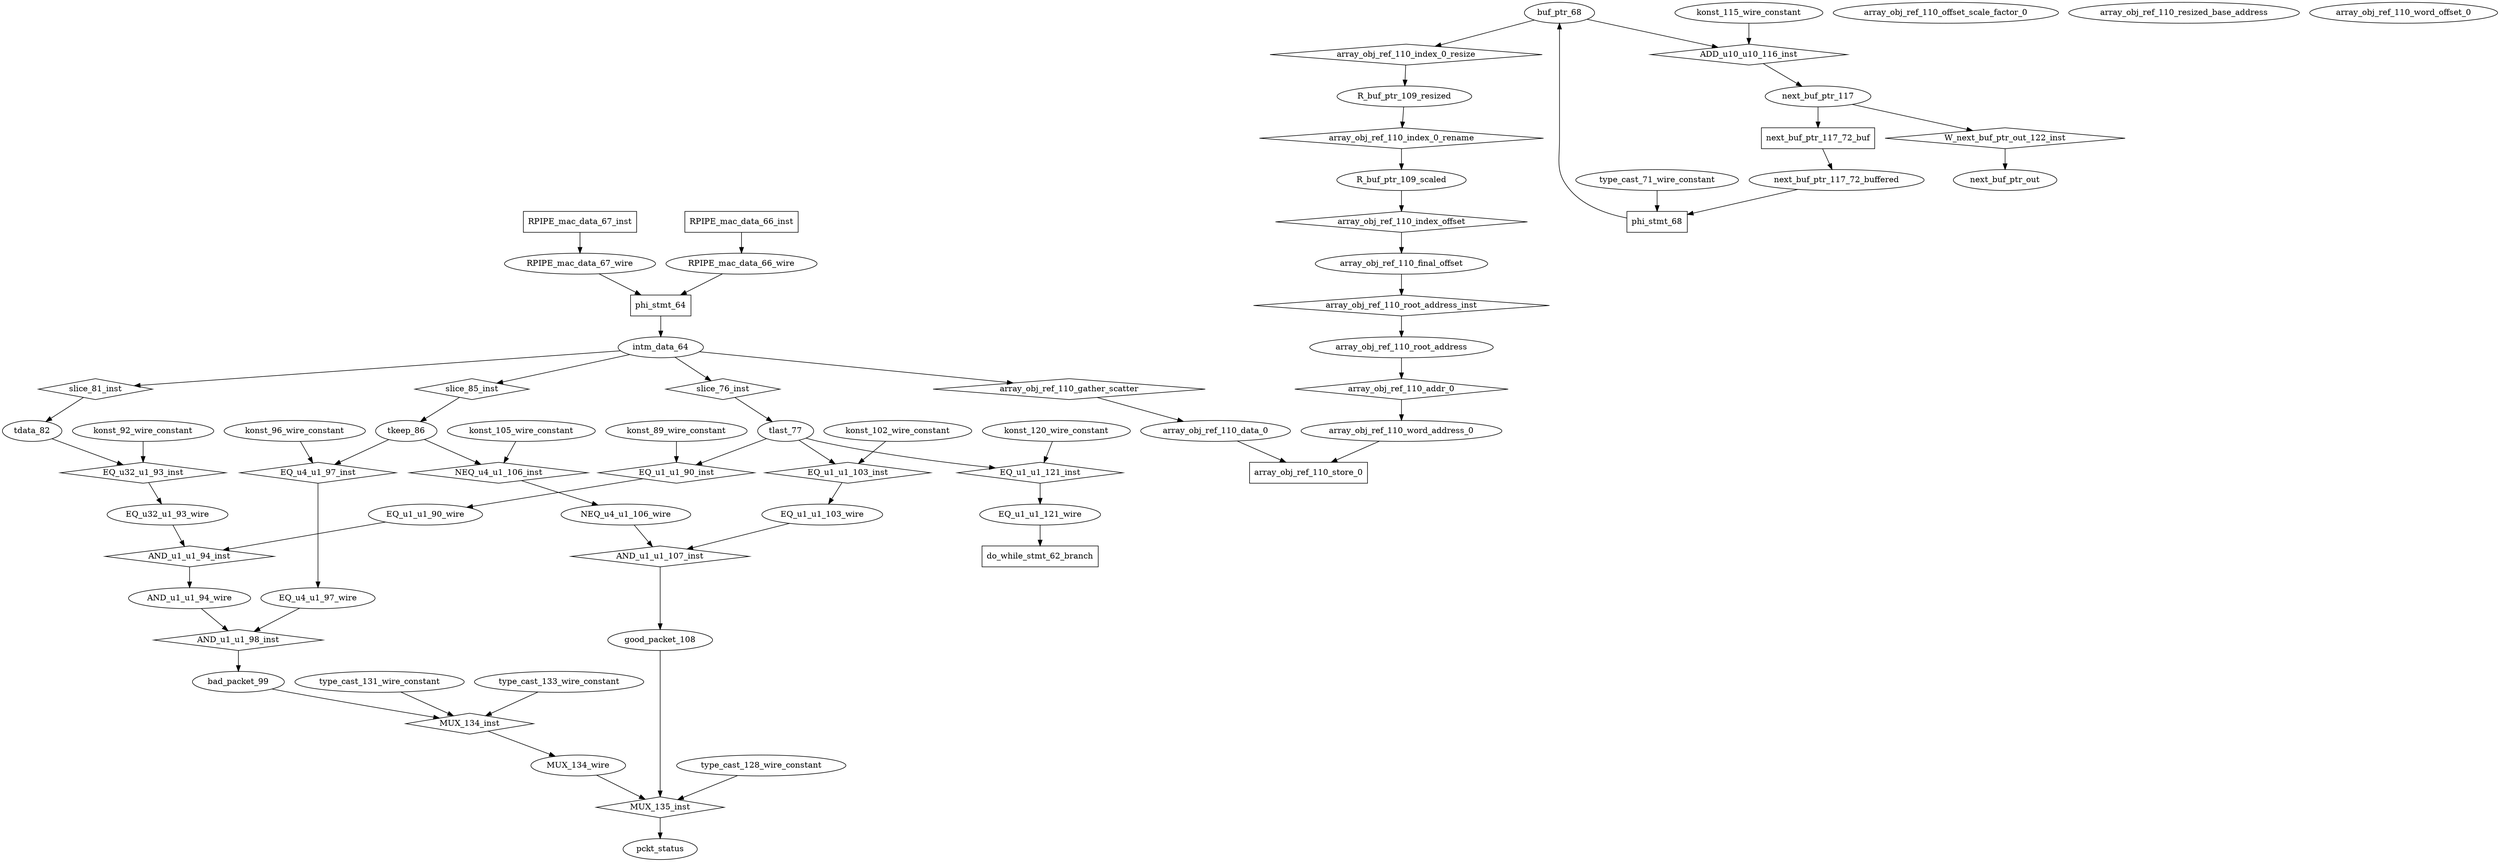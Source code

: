 digraph data_path {
  AND_u1_u1_94_wire [shape=ellipse];
  EQ_u1_u1_103_wire [shape=ellipse];
  EQ_u1_u1_121_wire [shape=ellipse];
  EQ_u1_u1_90_wire [shape=ellipse];
  EQ_u32_u1_93_wire [shape=ellipse];
  EQ_u4_u1_97_wire [shape=ellipse];
  MUX_134_wire [shape=ellipse];
  NEQ_u4_u1_106_wire [shape=ellipse];
  RPIPE_mac_data_66_wire [shape=ellipse];
  RPIPE_mac_data_67_wire [shape=ellipse];
  R_buf_ptr_109_resized [shape=ellipse];
  R_buf_ptr_109_scaled [shape=ellipse];
  array_obj_ref_110_data_0 [shape=ellipse];
  array_obj_ref_110_final_offset [shape=ellipse];
  array_obj_ref_110_offset_scale_factor_0 [shape=ellipse];
  array_obj_ref_110_resized_base_address [shape=ellipse];
  array_obj_ref_110_root_address [shape=ellipse];
  array_obj_ref_110_word_address_0 [shape=ellipse];
  array_obj_ref_110_word_offset_0 [shape=ellipse];
  bad_packet_99 [shape=ellipse];
  buf_ptr_68 [shape=ellipse];
  good_packet_108 [shape=ellipse];
  intm_data_64 [shape=ellipse];
  konst_102_wire_constant [shape=ellipse];
  konst_105_wire_constant [shape=ellipse];
  konst_115_wire_constant [shape=ellipse];
  konst_120_wire_constant [shape=ellipse];
  konst_89_wire_constant [shape=ellipse];
  konst_92_wire_constant [shape=ellipse];
  konst_96_wire_constant [shape=ellipse];
  next_buf_ptr_117 [shape=ellipse];
  next_buf_ptr_117_72_buffered [shape=ellipse];
  tdata_82 [shape=ellipse];
  tkeep_86 [shape=ellipse];
  tlast_77 [shape=ellipse];
  type_cast_128_wire_constant [shape=ellipse];
  type_cast_131_wire_constant [shape=ellipse];
  type_cast_133_wire_constant [shape=ellipse];
  type_cast_71_wire_constant [shape=ellipse];
  ADD_u10_u10_116_inst [shape=diamond];
buf_ptr_68  -> ADD_u10_u10_116_inst;
konst_115_wire_constant  -> ADD_u10_u10_116_inst;
ADD_u10_u10_116_inst -> next_buf_ptr_117;
  AND_u1_u1_107_inst [shape=diamond];
EQ_u1_u1_103_wire  -> AND_u1_u1_107_inst;
NEQ_u4_u1_106_wire  -> AND_u1_u1_107_inst;
AND_u1_u1_107_inst -> good_packet_108;
  AND_u1_u1_94_inst [shape=diamond];
EQ_u1_u1_90_wire  -> AND_u1_u1_94_inst;
EQ_u32_u1_93_wire  -> AND_u1_u1_94_inst;
AND_u1_u1_94_inst -> AND_u1_u1_94_wire;
  AND_u1_u1_98_inst [shape=diamond];
AND_u1_u1_94_wire  -> AND_u1_u1_98_inst;
EQ_u4_u1_97_wire  -> AND_u1_u1_98_inst;
AND_u1_u1_98_inst -> bad_packet_99;
  EQ_u1_u1_103_inst [shape=diamond];
tlast_77  -> EQ_u1_u1_103_inst;
konst_102_wire_constant  -> EQ_u1_u1_103_inst;
EQ_u1_u1_103_inst -> EQ_u1_u1_103_wire;
  EQ_u1_u1_121_inst [shape=diamond];
tlast_77  -> EQ_u1_u1_121_inst;
konst_120_wire_constant  -> EQ_u1_u1_121_inst;
EQ_u1_u1_121_inst -> EQ_u1_u1_121_wire;
  EQ_u1_u1_90_inst [shape=diamond];
tlast_77  -> EQ_u1_u1_90_inst;
konst_89_wire_constant  -> EQ_u1_u1_90_inst;
EQ_u1_u1_90_inst -> EQ_u1_u1_90_wire;
  EQ_u32_u1_93_inst [shape=diamond];
tdata_82  -> EQ_u32_u1_93_inst;
konst_92_wire_constant  -> EQ_u32_u1_93_inst;
EQ_u32_u1_93_inst -> EQ_u32_u1_93_wire;
  EQ_u4_u1_97_inst [shape=diamond];
tkeep_86  -> EQ_u4_u1_97_inst;
konst_96_wire_constant  -> EQ_u4_u1_97_inst;
EQ_u4_u1_97_inst -> EQ_u4_u1_97_wire;
  MUX_134_inst [shape=diamond];
bad_packet_99  -> MUX_134_inst;
type_cast_131_wire_constant  -> MUX_134_inst;
type_cast_133_wire_constant  -> MUX_134_inst;
MUX_134_inst -> MUX_134_wire;
  MUX_135_inst [shape=diamond];
good_packet_108  -> MUX_135_inst;
type_cast_128_wire_constant  -> MUX_135_inst;
MUX_134_wire  -> MUX_135_inst;
MUX_135_inst -> pckt_status;
  NEQ_u4_u1_106_inst [shape=diamond];
tkeep_86  -> NEQ_u4_u1_106_inst;
konst_105_wire_constant  -> NEQ_u4_u1_106_inst;
NEQ_u4_u1_106_inst -> NEQ_u4_u1_106_wire;
  RPIPE_mac_data_66_inst [shape=rectangle];
RPIPE_mac_data_66_inst -> RPIPE_mac_data_66_wire;
  RPIPE_mac_data_67_inst [shape=rectangle];
RPIPE_mac_data_67_inst -> RPIPE_mac_data_67_wire;
  W_next_buf_ptr_out_122_inst [shape=diamond];
next_buf_ptr_117  -> W_next_buf_ptr_out_122_inst;
W_next_buf_ptr_out_122_inst -> next_buf_ptr_out;
  array_obj_ref_110_addr_0 [shape=diamond];
array_obj_ref_110_root_address  -> array_obj_ref_110_addr_0;
array_obj_ref_110_addr_0 -> array_obj_ref_110_word_address_0;
  array_obj_ref_110_gather_scatter [shape=diamond];
intm_data_64  -> array_obj_ref_110_gather_scatter;
array_obj_ref_110_gather_scatter -> array_obj_ref_110_data_0;
  array_obj_ref_110_index_0_rename [shape=diamond];
R_buf_ptr_109_resized  -> array_obj_ref_110_index_0_rename;
array_obj_ref_110_index_0_rename -> R_buf_ptr_109_scaled;
  array_obj_ref_110_index_0_resize [shape=diamond];
buf_ptr_68  -> array_obj_ref_110_index_0_resize;
array_obj_ref_110_index_0_resize -> R_buf_ptr_109_resized;
  array_obj_ref_110_index_offset [shape=diamond];
R_buf_ptr_109_scaled  -> array_obj_ref_110_index_offset;
array_obj_ref_110_index_offset -> array_obj_ref_110_final_offset;
  array_obj_ref_110_root_address_inst [shape=diamond];
array_obj_ref_110_final_offset  -> array_obj_ref_110_root_address_inst;
array_obj_ref_110_root_address_inst -> array_obj_ref_110_root_address;
  array_obj_ref_110_store_0 [shape=rectangle];
array_obj_ref_110_word_address_0  -> array_obj_ref_110_store_0;
array_obj_ref_110_data_0  -> array_obj_ref_110_store_0;
  do_while_stmt_62_branch [shape=rectangle];
EQ_u1_u1_121_wire  -> do_while_stmt_62_branch;
  next_buf_ptr_117_72_buf [shape=rectangle];
next_buf_ptr_117  -> next_buf_ptr_117_72_buf;
next_buf_ptr_117_72_buf -> next_buf_ptr_117_72_buffered;
  phi_stmt_64 [shape=rectangle];
RPIPE_mac_data_66_wire  -> phi_stmt_64;
RPIPE_mac_data_67_wire  -> phi_stmt_64;
phi_stmt_64 -> intm_data_64;
  phi_stmt_68 [shape=rectangle];
type_cast_71_wire_constant  -> phi_stmt_68;
next_buf_ptr_117_72_buffered  -> phi_stmt_68;
phi_stmt_68 -> buf_ptr_68;
  slice_76_inst [shape=diamond];
intm_data_64  -> slice_76_inst;
slice_76_inst -> tlast_77;
  slice_81_inst [shape=diamond];
intm_data_64  -> slice_81_inst;
slice_81_inst -> tdata_82;
  slice_85_inst [shape=diamond];
intm_data_64  -> slice_85_inst;
slice_85_inst -> tkeep_86;
}
